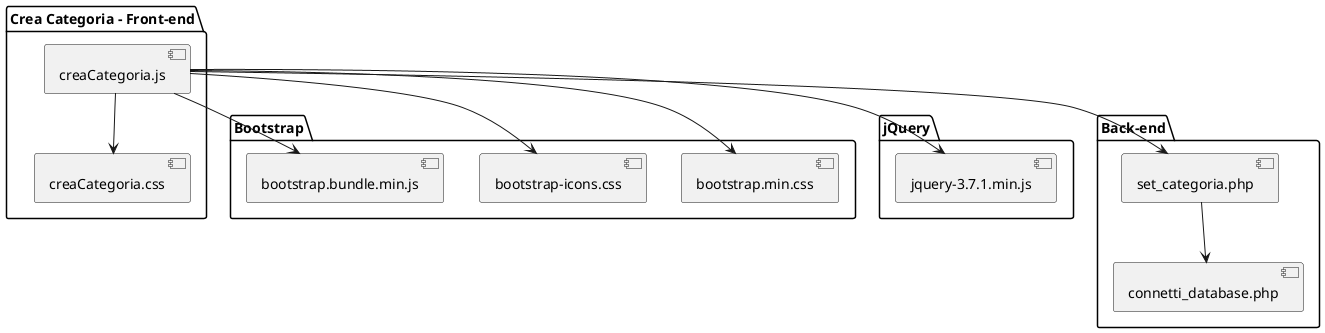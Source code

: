 @startuml package_creaCategoria
package "Bootstrap" {
  [bootstrap.min.css]
  [bootstrap-icons.css]
  [bootstrap.bundle.min.js]
}

package "jQuery" {
  [jquery-3.7.1.min.js]
}

package "Crea Categoria - Front-end" {
  [creaCategoria.css]
  [creaCategoria.js]
}

package "Back-end" {
  [set_categoria.php]
  [connetti_database.php]
}

' Inclusioni statiche da HTML o JS
[creaCategoria.js] --> [jquery-3.7.1.min.js]
[creaCategoria.js] --> [bootstrap.min.css]
[creaCategoria.js] --> [bootstrap.bundle.min.js]
[creaCategoria.js] --> [bootstrap-icons.css]
[creaCategoria.js] --> [creaCategoria.css]

' Chiamate PHP da JS
[creaCategoria.js] --> [set_categoria.php]

' Connessione al DB
[set_categoria.php] --> [connetti_database.php]
@enduml
